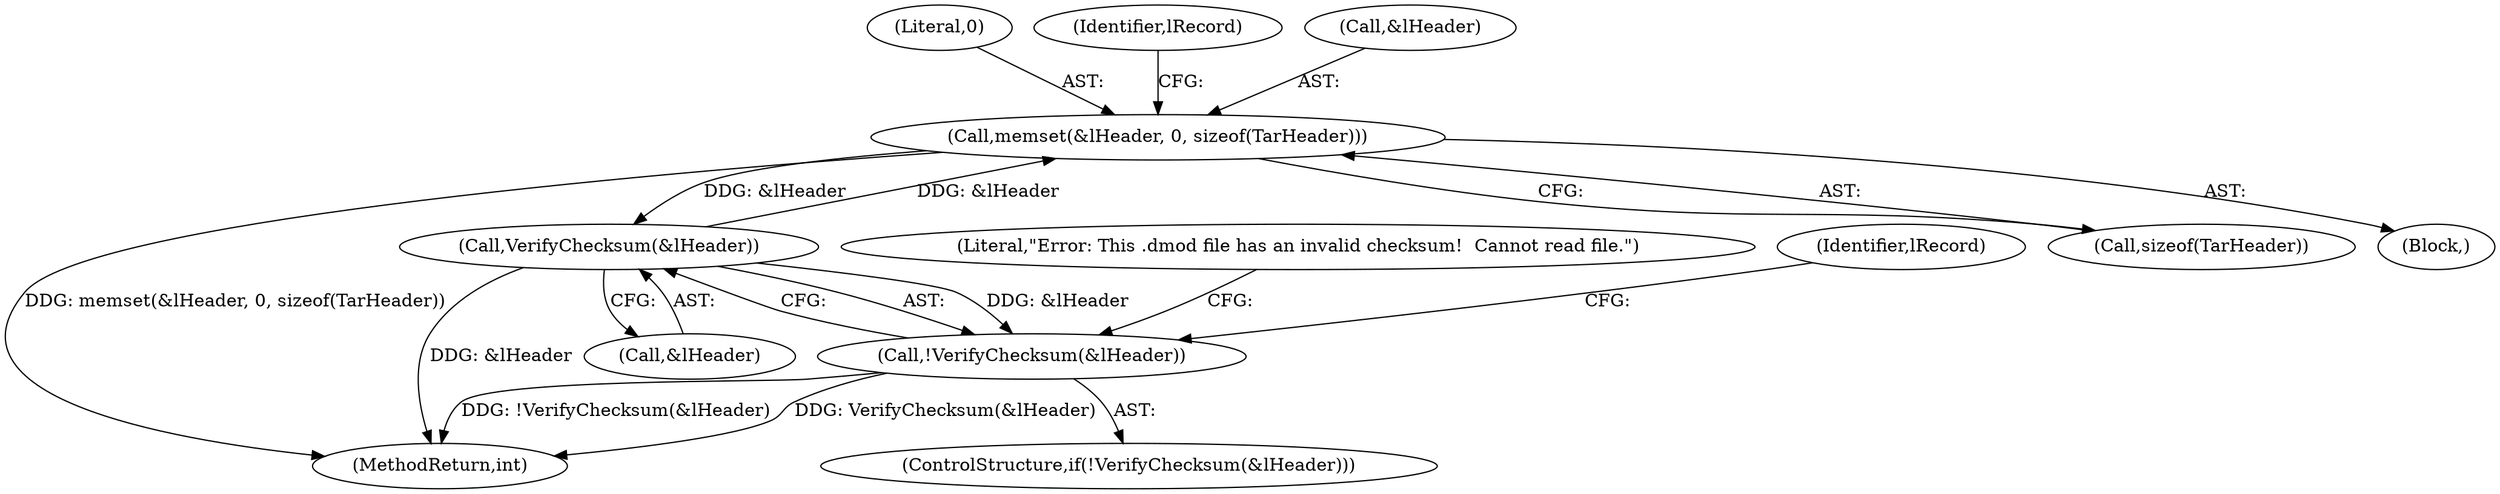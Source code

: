 digraph "0_savannah_40cc957f52e772f45125126439ba9333cf2d2998_0@API" {
"1000178" [label="(Call,memset(&lHeader, 0, sizeof(TarHeader)))"];
"1000345" [label="(Call,VerifyChecksum(&lHeader))"];
"1000178" [label="(Call,memset(&lHeader, 0, sizeof(TarHeader)))"];
"1000344" [label="(Call,!VerifyChecksum(&lHeader))"];
"1000345" [label="(Call,VerifyChecksum(&lHeader))"];
"1000182" [label="(Call,sizeof(TarHeader))"];
"1000178" [label="(Call,memset(&lHeader, 0, sizeof(TarHeader)))"];
"1000346" [label="(Call,&lHeader)"];
"1000177" [label="(Block,)"];
"1000443" [label="(MethodReturn,int)"];
"1000181" [label="(Literal,0)"];
"1000186" [label="(Identifier,lRecord)"];
"1000343" [label="(ControlStructure,if(!VerifyChecksum(&lHeader)))"];
"1000179" [label="(Call,&lHeader)"];
"1000351" [label="(Literal,\"Error: This .dmod file has an invalid checksum!  Cannot read file.\")"];
"1000344" [label="(Call,!VerifyChecksum(&lHeader))"];
"1000356" [label="(Identifier,lRecord)"];
"1000178" -> "1000177"  [label="AST: "];
"1000178" -> "1000182"  [label="CFG: "];
"1000179" -> "1000178"  [label="AST: "];
"1000181" -> "1000178"  [label="AST: "];
"1000182" -> "1000178"  [label="AST: "];
"1000186" -> "1000178"  [label="CFG: "];
"1000178" -> "1000443"  [label="DDG: memset(&lHeader, 0, sizeof(TarHeader))"];
"1000345" -> "1000178"  [label="DDG: &lHeader"];
"1000178" -> "1000345"  [label="DDG: &lHeader"];
"1000345" -> "1000344"  [label="AST: "];
"1000345" -> "1000346"  [label="CFG: "];
"1000346" -> "1000345"  [label="AST: "];
"1000344" -> "1000345"  [label="CFG: "];
"1000345" -> "1000443"  [label="DDG: &lHeader"];
"1000345" -> "1000344"  [label="DDG: &lHeader"];
"1000344" -> "1000343"  [label="AST: "];
"1000351" -> "1000344"  [label="CFG: "];
"1000356" -> "1000344"  [label="CFG: "];
"1000344" -> "1000443"  [label="DDG: !VerifyChecksum(&lHeader)"];
"1000344" -> "1000443"  [label="DDG: VerifyChecksum(&lHeader)"];
}
